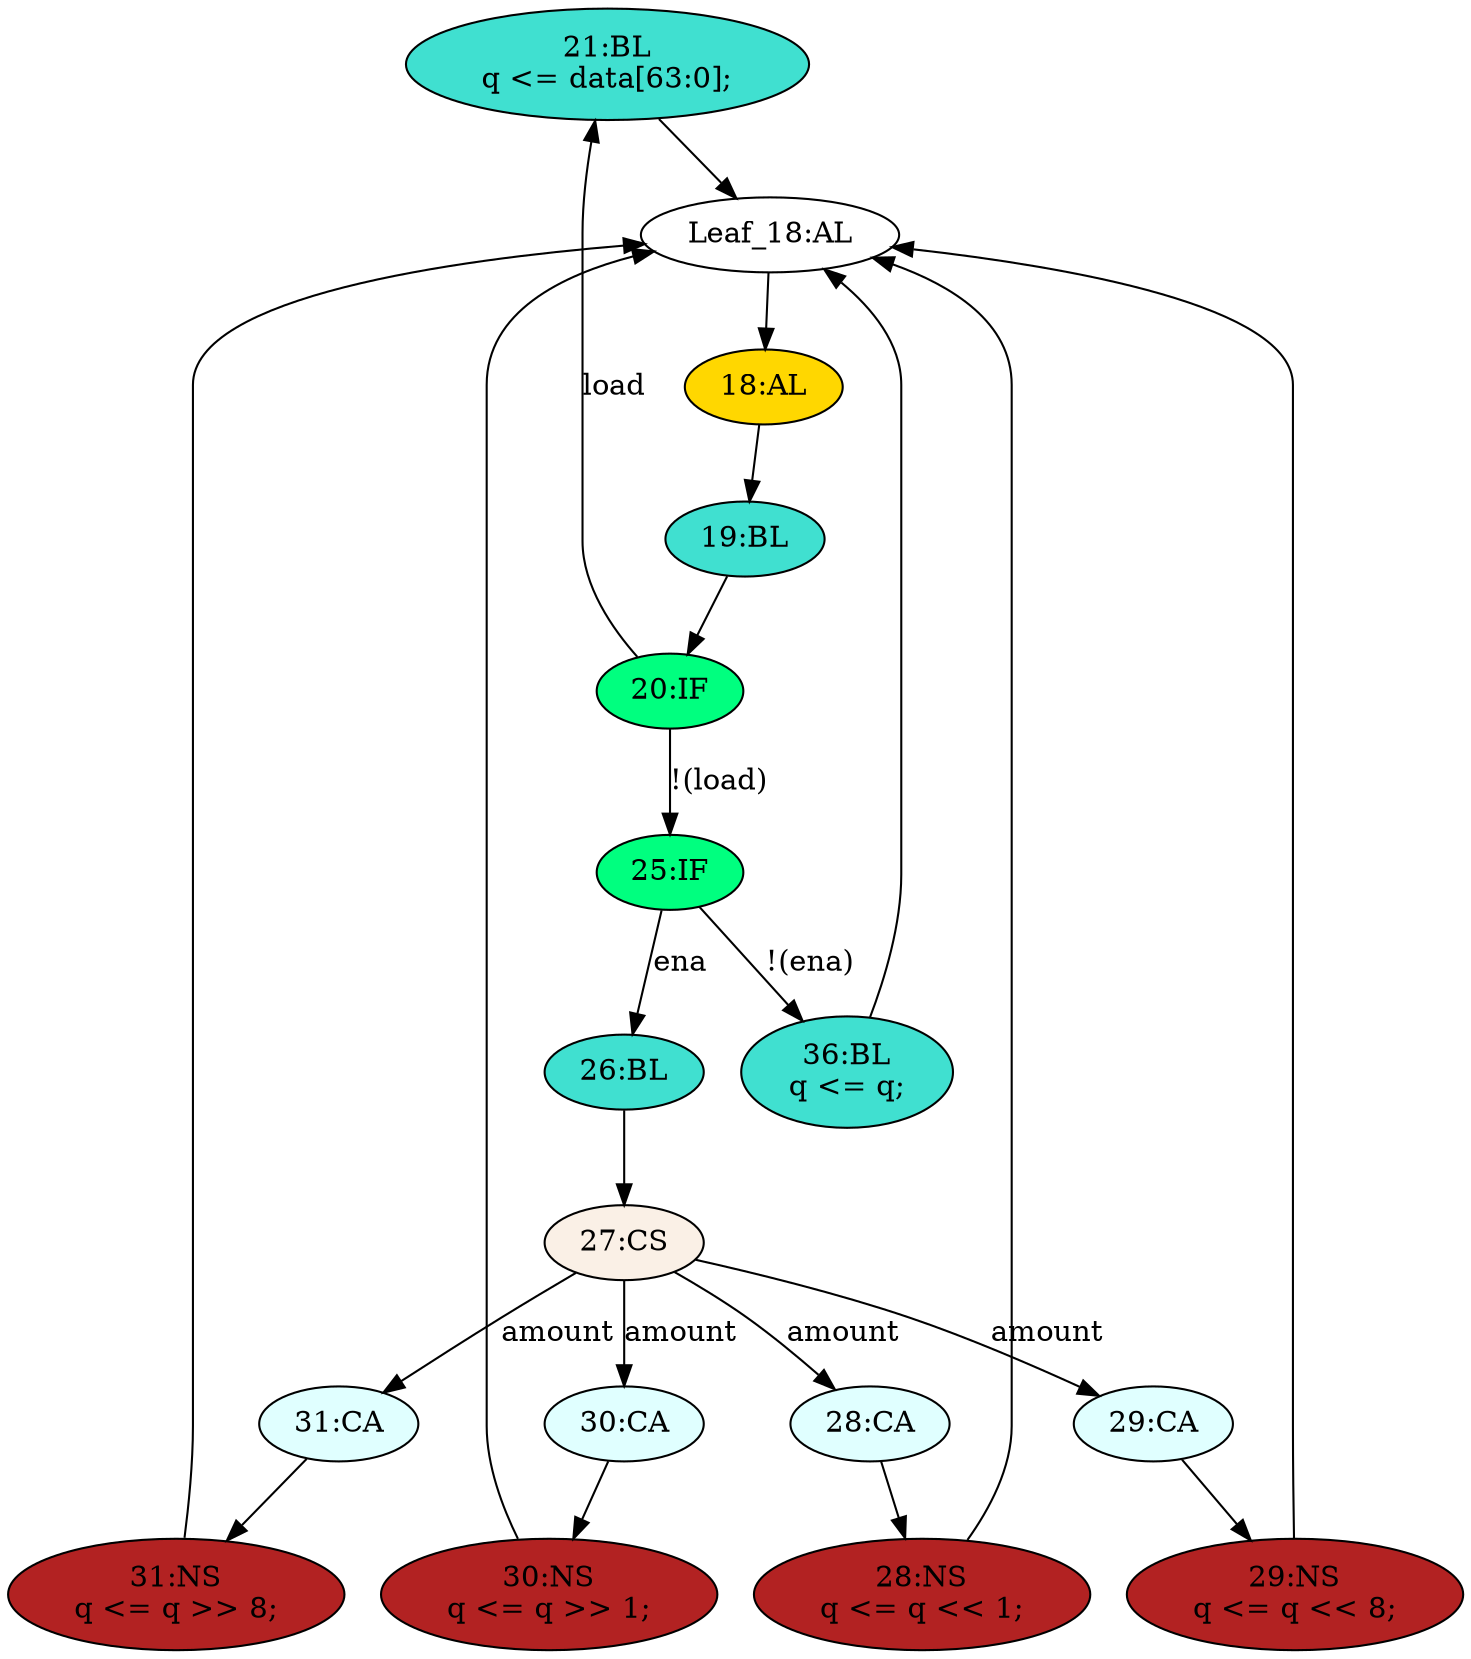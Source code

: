 strict digraph "compose( ,  )" {
	node [label="\N"];
	"21:BL"	[ast="<pyverilog.vparser.ast.Block object at 0x7fe13c277090>",
		fillcolor=turquoise,
		label="21:BL
q <= data[63:0];",
		statements="[<pyverilog.vparser.ast.NonblockingSubstitution object at 0x7fe13c263ed0>]",
		style=filled,
		typ=Block];
	"Leaf_18:AL"	[def_var="['q']",
		label="Leaf_18:AL"];
	"21:BL" -> "Leaf_18:AL"	[cond="[]",
		lineno=None];
	"18:AL"	[ast="<pyverilog.vparser.ast.Always object at 0x7fe13c2771d0>",
		clk_sens=True,
		fillcolor=gold,
		label="18:AL",
		sens="['clk']",
		statements="[]",
		style=filled,
		typ=Always,
		use_var="['load', 'ena', 'amount', 'data', 'q']"];
	"Leaf_18:AL" -> "18:AL";
	"27:CS"	[ast="<pyverilog.vparser.ast.CaseStatement object at 0x7fe13c2e0fd0>",
		fillcolor=linen,
		label="27:CS",
		statements="[]",
		style=filled,
		typ=CaseStatement];
	"30:CA"	[ast="<pyverilog.vparser.ast.Case object at 0x7fe13c266550>",
		fillcolor=lightcyan,
		label="30:CA",
		statements="[]",
		style=filled,
		typ=Case];
	"27:CS" -> "30:CA"	[cond="['amount']",
		label=amount,
		lineno=27];
	"31:CA"	[ast="<pyverilog.vparser.ast.Case object at 0x7fe13c2e0d10>",
		fillcolor=lightcyan,
		label="31:CA",
		statements="[]",
		style=filled,
		typ=Case];
	"27:CS" -> "31:CA"	[cond="['amount']",
		label=amount,
		lineno=27];
	"29:CA"	[ast="<pyverilog.vparser.ast.Case object at 0x7fe13c266950>",
		fillcolor=lightcyan,
		label="29:CA",
		statements="[]",
		style=filled,
		typ=Case];
	"27:CS" -> "29:CA"	[cond="['amount']",
		label=amount,
		lineno=27];
	"28:CA"	[ast="<pyverilog.vparser.ast.Case object at 0x7fe13c27d6d0>",
		fillcolor=lightcyan,
		label="28:CA",
		statements="[]",
		style=filled,
		typ=Case];
	"27:CS" -> "28:CA"	[cond="['amount']",
		label=amount,
		lineno=27];
	"30:NS"	[ast="<pyverilog.vparser.ast.NonblockingSubstitution object at 0x7fe13c2e0950>",
		fillcolor=firebrick,
		label="30:NS
q <= q >> 1;",
		statements="[<pyverilog.vparser.ast.NonblockingSubstitution object at 0x7fe13c2e0950>]",
		style=filled,
		typ=NonblockingSubstitution];
	"30:CA" -> "30:NS"	[cond="[]",
		lineno=None];
	"19:BL"	[ast="<pyverilog.vparser.ast.Block object at 0x7fe13c263d10>",
		fillcolor=turquoise,
		label="19:BL",
		statements="[]",
		style=filled,
		typ=Block];
	"20:IF"	[ast="<pyverilog.vparser.ast.IfStatement object at 0x7fe13bfcee90>",
		fillcolor=springgreen,
		label="20:IF",
		statements="[]",
		style=filled,
		typ=IfStatement];
	"19:BL" -> "20:IF"	[cond="[]",
		lineno=None];
	"26:BL"	[ast="<pyverilog.vparser.ast.Block object at 0x7fe13c271550>",
		fillcolor=turquoise,
		label="26:BL",
		statements="[]",
		style=filled,
		typ=Block];
	"26:BL" -> "27:CS"	[cond="[]",
		lineno=None];
	"20:IF" -> "21:BL"	[cond="['load']",
		label=load,
		lineno=20];
	"25:IF"	[ast="<pyverilog.vparser.ast.IfStatement object at 0x7fe13c271390>",
		fillcolor=springgreen,
		label="25:IF",
		statements="[]",
		style=filled,
		typ=IfStatement];
	"20:IF" -> "25:IF"	[cond="['load']",
		label="!(load)",
		lineno=20];
	"31:NS"	[ast="<pyverilog.vparser.ast.NonblockingSubstitution object at 0x7fe13c286510>",
		fillcolor=firebrick,
		label="31:NS
q <= q >> 8;",
		statements="[<pyverilog.vparser.ast.NonblockingSubstitution object at 0x7fe13c286510>]",
		style=filled,
		typ=NonblockingSubstitution];
	"31:CA" -> "31:NS"	[cond="[]",
		lineno=None];
	"28:NS"	[ast="<pyverilog.vparser.ast.NonblockingSubstitution object at 0x7fe13c266e90>",
		fillcolor=firebrick,
		label="28:NS
q <= q << 1;",
		statements="[<pyverilog.vparser.ast.NonblockingSubstitution object at 0x7fe13c266e90>]",
		style=filled,
		typ=NonblockingSubstitution];
	"28:NS" -> "Leaf_18:AL"	[cond="[]",
		lineno=None];
	"25:IF" -> "26:BL"	[cond="['ena']",
		label=ena,
		lineno=25];
	"36:BL"	[ast="<pyverilog.vparser.ast.Block object at 0x7fe13bed8a10>",
		fillcolor=turquoise,
		label="36:BL
q <= q;",
		statements="[<pyverilog.vparser.ast.NonblockingSubstitution object at 0x7fe13bed83d0>]",
		style=filled,
		typ=Block];
	"25:IF" -> "36:BL"	[cond="['ena']",
		label="!(ena)",
		lineno=25];
	"31:NS" -> "Leaf_18:AL"	[cond="[]",
		lineno=None];
	"29:NS"	[ast="<pyverilog.vparser.ast.NonblockingSubstitution object at 0x7fe13c266090>",
		fillcolor=firebrick,
		label="29:NS
q <= q << 8;",
		statements="[<pyverilog.vparser.ast.NonblockingSubstitution object at 0x7fe13c266090>]",
		style=filled,
		typ=NonblockingSubstitution];
	"29:NS" -> "Leaf_18:AL"	[cond="[]",
		lineno=None];
	"18:AL" -> "19:BL"	[cond="[]",
		lineno=None];
	"30:NS" -> "Leaf_18:AL"	[cond="[]",
		lineno=None];
	"29:CA" -> "29:NS"	[cond="[]",
		lineno=None];
	"36:BL" -> "Leaf_18:AL"	[cond="[]",
		lineno=None];
	"28:CA" -> "28:NS"	[cond="[]",
		lineno=None];
}

